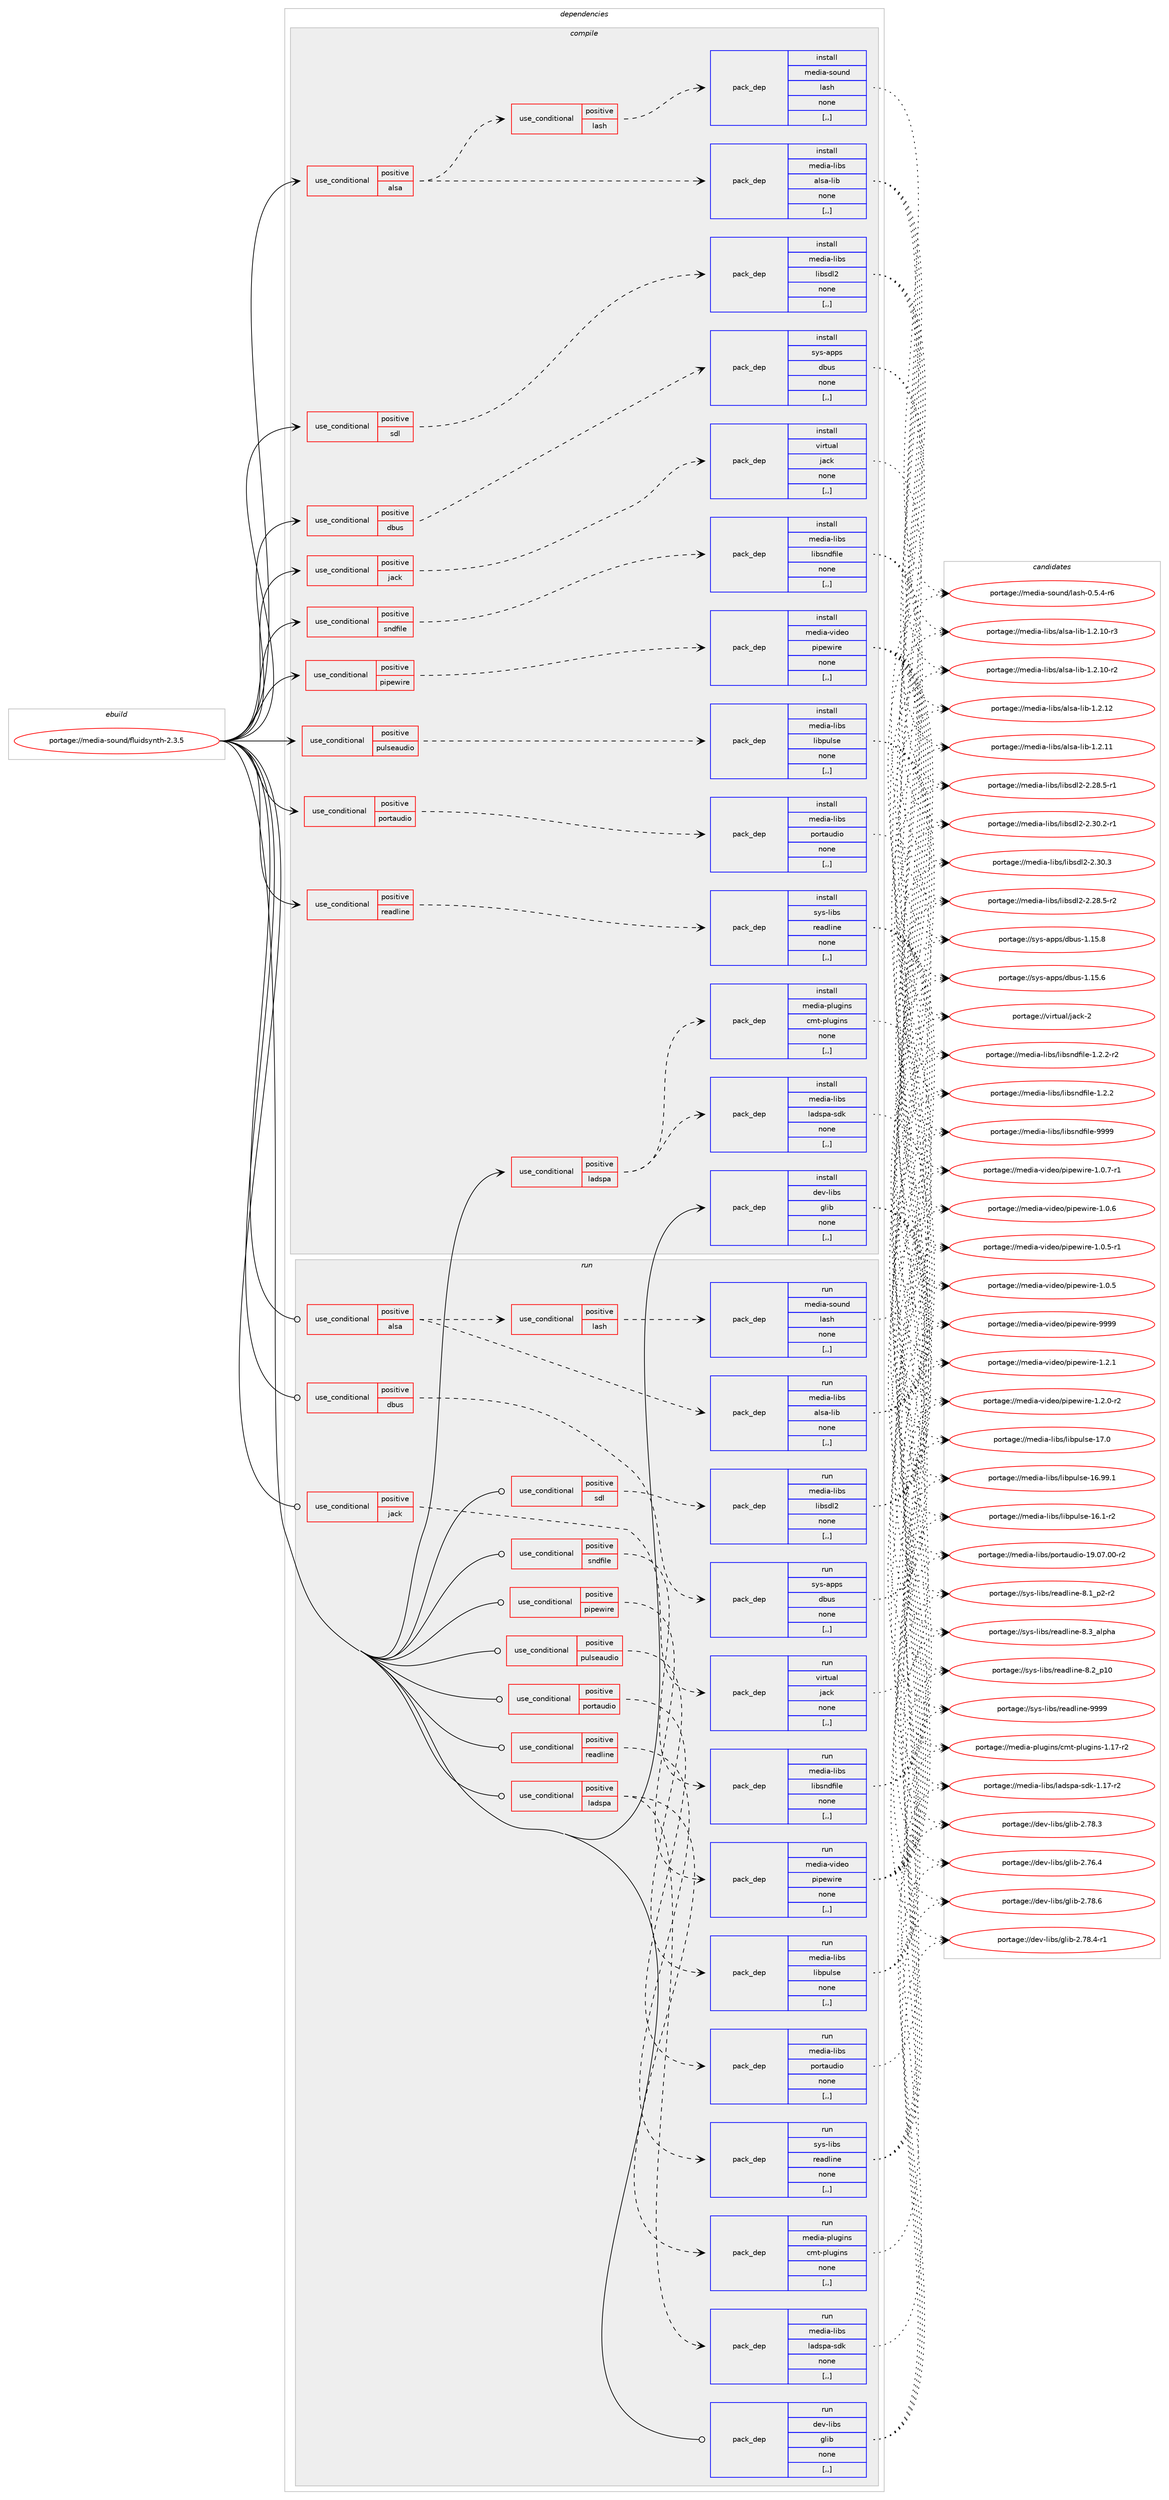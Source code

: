 digraph prolog {

# *************
# Graph options
# *************

newrank=true;
concentrate=true;
compound=true;
graph [rankdir=LR,fontname=Helvetica,fontsize=10,ranksep=1.5];#, ranksep=2.5, nodesep=0.2];
edge  [arrowhead=vee];
node  [fontname=Helvetica,fontsize=10];

# **********
# The ebuild
# **********

subgraph cluster_leftcol {
color=gray;
label=<<i>ebuild</i>>;
id [label="portage://media-sound/fluidsynth-2.3.5", color=red, width=4, href="../media-sound/fluidsynth-2.3.5.svg"];
}

# ****************
# The dependencies
# ****************

subgraph cluster_midcol {
color=gray;
label=<<i>dependencies</i>>;
subgraph cluster_compile {
fillcolor="#eeeeee";
style=filled;
label=<<i>compile</i>>;
subgraph cond79611 {
dependency314491 [label=<<TABLE BORDER="0" CELLBORDER="1" CELLSPACING="0" CELLPADDING="4"><TR><TD ROWSPAN="3" CELLPADDING="10">use_conditional</TD></TR><TR><TD>positive</TD></TR><TR><TD>alsa</TD></TR></TABLE>>, shape=none, color=red];
subgraph pack232441 {
dependency314492 [label=<<TABLE BORDER="0" CELLBORDER="1" CELLSPACING="0" CELLPADDING="4" WIDTH="220"><TR><TD ROWSPAN="6" CELLPADDING="30">pack_dep</TD></TR><TR><TD WIDTH="110">install</TD></TR><TR><TD>media-libs</TD></TR><TR><TD>alsa-lib</TD></TR><TR><TD>none</TD></TR><TR><TD>[,,]</TD></TR></TABLE>>, shape=none, color=blue];
}
dependency314491:e -> dependency314492:w [weight=20,style="dashed",arrowhead="vee"];
subgraph cond79612 {
dependency314493 [label=<<TABLE BORDER="0" CELLBORDER="1" CELLSPACING="0" CELLPADDING="4"><TR><TD ROWSPAN="3" CELLPADDING="10">use_conditional</TD></TR><TR><TD>positive</TD></TR><TR><TD>lash</TD></TR></TABLE>>, shape=none, color=red];
subgraph pack232442 {
dependency314494 [label=<<TABLE BORDER="0" CELLBORDER="1" CELLSPACING="0" CELLPADDING="4" WIDTH="220"><TR><TD ROWSPAN="6" CELLPADDING="30">pack_dep</TD></TR><TR><TD WIDTH="110">install</TD></TR><TR><TD>media-sound</TD></TR><TR><TD>lash</TD></TR><TR><TD>none</TD></TR><TR><TD>[,,]</TD></TR></TABLE>>, shape=none, color=blue];
}
dependency314493:e -> dependency314494:w [weight=20,style="dashed",arrowhead="vee"];
}
dependency314491:e -> dependency314493:w [weight=20,style="dashed",arrowhead="vee"];
}
id:e -> dependency314491:w [weight=20,style="solid",arrowhead="vee"];
subgraph cond79613 {
dependency314495 [label=<<TABLE BORDER="0" CELLBORDER="1" CELLSPACING="0" CELLPADDING="4"><TR><TD ROWSPAN="3" CELLPADDING="10">use_conditional</TD></TR><TR><TD>positive</TD></TR><TR><TD>dbus</TD></TR></TABLE>>, shape=none, color=red];
subgraph pack232443 {
dependency314496 [label=<<TABLE BORDER="0" CELLBORDER="1" CELLSPACING="0" CELLPADDING="4" WIDTH="220"><TR><TD ROWSPAN="6" CELLPADDING="30">pack_dep</TD></TR><TR><TD WIDTH="110">install</TD></TR><TR><TD>sys-apps</TD></TR><TR><TD>dbus</TD></TR><TR><TD>none</TD></TR><TR><TD>[,,]</TD></TR></TABLE>>, shape=none, color=blue];
}
dependency314495:e -> dependency314496:w [weight=20,style="dashed",arrowhead="vee"];
}
id:e -> dependency314495:w [weight=20,style="solid",arrowhead="vee"];
subgraph cond79614 {
dependency314497 [label=<<TABLE BORDER="0" CELLBORDER="1" CELLSPACING="0" CELLPADDING="4"><TR><TD ROWSPAN="3" CELLPADDING="10">use_conditional</TD></TR><TR><TD>positive</TD></TR><TR><TD>jack</TD></TR></TABLE>>, shape=none, color=red];
subgraph pack232444 {
dependency314498 [label=<<TABLE BORDER="0" CELLBORDER="1" CELLSPACING="0" CELLPADDING="4" WIDTH="220"><TR><TD ROWSPAN="6" CELLPADDING="30">pack_dep</TD></TR><TR><TD WIDTH="110">install</TD></TR><TR><TD>virtual</TD></TR><TR><TD>jack</TD></TR><TR><TD>none</TD></TR><TR><TD>[,,]</TD></TR></TABLE>>, shape=none, color=blue];
}
dependency314497:e -> dependency314498:w [weight=20,style="dashed",arrowhead="vee"];
}
id:e -> dependency314497:w [weight=20,style="solid",arrowhead="vee"];
subgraph cond79615 {
dependency314499 [label=<<TABLE BORDER="0" CELLBORDER="1" CELLSPACING="0" CELLPADDING="4"><TR><TD ROWSPAN="3" CELLPADDING="10">use_conditional</TD></TR><TR><TD>positive</TD></TR><TR><TD>ladspa</TD></TR></TABLE>>, shape=none, color=red];
subgraph pack232445 {
dependency314500 [label=<<TABLE BORDER="0" CELLBORDER="1" CELLSPACING="0" CELLPADDING="4" WIDTH="220"><TR><TD ROWSPAN="6" CELLPADDING="30">pack_dep</TD></TR><TR><TD WIDTH="110">install</TD></TR><TR><TD>media-libs</TD></TR><TR><TD>ladspa-sdk</TD></TR><TR><TD>none</TD></TR><TR><TD>[,,]</TD></TR></TABLE>>, shape=none, color=blue];
}
dependency314499:e -> dependency314500:w [weight=20,style="dashed",arrowhead="vee"];
subgraph pack232446 {
dependency314501 [label=<<TABLE BORDER="0" CELLBORDER="1" CELLSPACING="0" CELLPADDING="4" WIDTH="220"><TR><TD ROWSPAN="6" CELLPADDING="30">pack_dep</TD></TR><TR><TD WIDTH="110">install</TD></TR><TR><TD>media-plugins</TD></TR><TR><TD>cmt-plugins</TD></TR><TR><TD>none</TD></TR><TR><TD>[,,]</TD></TR></TABLE>>, shape=none, color=blue];
}
dependency314499:e -> dependency314501:w [weight=20,style="dashed",arrowhead="vee"];
}
id:e -> dependency314499:w [weight=20,style="solid",arrowhead="vee"];
subgraph cond79616 {
dependency314502 [label=<<TABLE BORDER="0" CELLBORDER="1" CELLSPACING="0" CELLPADDING="4"><TR><TD ROWSPAN="3" CELLPADDING="10">use_conditional</TD></TR><TR><TD>positive</TD></TR><TR><TD>pipewire</TD></TR></TABLE>>, shape=none, color=red];
subgraph pack232447 {
dependency314503 [label=<<TABLE BORDER="0" CELLBORDER="1" CELLSPACING="0" CELLPADDING="4" WIDTH="220"><TR><TD ROWSPAN="6" CELLPADDING="30">pack_dep</TD></TR><TR><TD WIDTH="110">install</TD></TR><TR><TD>media-video</TD></TR><TR><TD>pipewire</TD></TR><TR><TD>none</TD></TR><TR><TD>[,,]</TD></TR></TABLE>>, shape=none, color=blue];
}
dependency314502:e -> dependency314503:w [weight=20,style="dashed",arrowhead="vee"];
}
id:e -> dependency314502:w [weight=20,style="solid",arrowhead="vee"];
subgraph cond79617 {
dependency314504 [label=<<TABLE BORDER="0" CELLBORDER="1" CELLSPACING="0" CELLPADDING="4"><TR><TD ROWSPAN="3" CELLPADDING="10">use_conditional</TD></TR><TR><TD>positive</TD></TR><TR><TD>portaudio</TD></TR></TABLE>>, shape=none, color=red];
subgraph pack232448 {
dependency314505 [label=<<TABLE BORDER="0" CELLBORDER="1" CELLSPACING="0" CELLPADDING="4" WIDTH="220"><TR><TD ROWSPAN="6" CELLPADDING="30">pack_dep</TD></TR><TR><TD WIDTH="110">install</TD></TR><TR><TD>media-libs</TD></TR><TR><TD>portaudio</TD></TR><TR><TD>none</TD></TR><TR><TD>[,,]</TD></TR></TABLE>>, shape=none, color=blue];
}
dependency314504:e -> dependency314505:w [weight=20,style="dashed",arrowhead="vee"];
}
id:e -> dependency314504:w [weight=20,style="solid",arrowhead="vee"];
subgraph cond79618 {
dependency314506 [label=<<TABLE BORDER="0" CELLBORDER="1" CELLSPACING="0" CELLPADDING="4"><TR><TD ROWSPAN="3" CELLPADDING="10">use_conditional</TD></TR><TR><TD>positive</TD></TR><TR><TD>pulseaudio</TD></TR></TABLE>>, shape=none, color=red];
subgraph pack232449 {
dependency314507 [label=<<TABLE BORDER="0" CELLBORDER="1" CELLSPACING="0" CELLPADDING="4" WIDTH="220"><TR><TD ROWSPAN="6" CELLPADDING="30">pack_dep</TD></TR><TR><TD WIDTH="110">install</TD></TR><TR><TD>media-libs</TD></TR><TR><TD>libpulse</TD></TR><TR><TD>none</TD></TR><TR><TD>[,,]</TD></TR></TABLE>>, shape=none, color=blue];
}
dependency314506:e -> dependency314507:w [weight=20,style="dashed",arrowhead="vee"];
}
id:e -> dependency314506:w [weight=20,style="solid",arrowhead="vee"];
subgraph cond79619 {
dependency314508 [label=<<TABLE BORDER="0" CELLBORDER="1" CELLSPACING="0" CELLPADDING="4"><TR><TD ROWSPAN="3" CELLPADDING="10">use_conditional</TD></TR><TR><TD>positive</TD></TR><TR><TD>readline</TD></TR></TABLE>>, shape=none, color=red];
subgraph pack232450 {
dependency314509 [label=<<TABLE BORDER="0" CELLBORDER="1" CELLSPACING="0" CELLPADDING="4" WIDTH="220"><TR><TD ROWSPAN="6" CELLPADDING="30">pack_dep</TD></TR><TR><TD WIDTH="110">install</TD></TR><TR><TD>sys-libs</TD></TR><TR><TD>readline</TD></TR><TR><TD>none</TD></TR><TR><TD>[,,]</TD></TR></TABLE>>, shape=none, color=blue];
}
dependency314508:e -> dependency314509:w [weight=20,style="dashed",arrowhead="vee"];
}
id:e -> dependency314508:w [weight=20,style="solid",arrowhead="vee"];
subgraph cond79620 {
dependency314510 [label=<<TABLE BORDER="0" CELLBORDER="1" CELLSPACING="0" CELLPADDING="4"><TR><TD ROWSPAN="3" CELLPADDING="10">use_conditional</TD></TR><TR><TD>positive</TD></TR><TR><TD>sdl</TD></TR></TABLE>>, shape=none, color=red];
subgraph pack232451 {
dependency314511 [label=<<TABLE BORDER="0" CELLBORDER="1" CELLSPACING="0" CELLPADDING="4" WIDTH="220"><TR><TD ROWSPAN="6" CELLPADDING="30">pack_dep</TD></TR><TR><TD WIDTH="110">install</TD></TR><TR><TD>media-libs</TD></TR><TR><TD>libsdl2</TD></TR><TR><TD>none</TD></TR><TR><TD>[,,]</TD></TR></TABLE>>, shape=none, color=blue];
}
dependency314510:e -> dependency314511:w [weight=20,style="dashed",arrowhead="vee"];
}
id:e -> dependency314510:w [weight=20,style="solid",arrowhead="vee"];
subgraph cond79621 {
dependency314512 [label=<<TABLE BORDER="0" CELLBORDER="1" CELLSPACING="0" CELLPADDING="4"><TR><TD ROWSPAN="3" CELLPADDING="10">use_conditional</TD></TR><TR><TD>positive</TD></TR><TR><TD>sndfile</TD></TR></TABLE>>, shape=none, color=red];
subgraph pack232452 {
dependency314513 [label=<<TABLE BORDER="0" CELLBORDER="1" CELLSPACING="0" CELLPADDING="4" WIDTH="220"><TR><TD ROWSPAN="6" CELLPADDING="30">pack_dep</TD></TR><TR><TD WIDTH="110">install</TD></TR><TR><TD>media-libs</TD></TR><TR><TD>libsndfile</TD></TR><TR><TD>none</TD></TR><TR><TD>[,,]</TD></TR></TABLE>>, shape=none, color=blue];
}
dependency314512:e -> dependency314513:w [weight=20,style="dashed",arrowhead="vee"];
}
id:e -> dependency314512:w [weight=20,style="solid",arrowhead="vee"];
subgraph pack232453 {
dependency314514 [label=<<TABLE BORDER="0" CELLBORDER="1" CELLSPACING="0" CELLPADDING="4" WIDTH="220"><TR><TD ROWSPAN="6" CELLPADDING="30">pack_dep</TD></TR><TR><TD WIDTH="110">install</TD></TR><TR><TD>dev-libs</TD></TR><TR><TD>glib</TD></TR><TR><TD>none</TD></TR><TR><TD>[,,]</TD></TR></TABLE>>, shape=none, color=blue];
}
id:e -> dependency314514:w [weight=20,style="solid",arrowhead="vee"];
}
subgraph cluster_compileandrun {
fillcolor="#eeeeee";
style=filled;
label=<<i>compile and run</i>>;
}
subgraph cluster_run {
fillcolor="#eeeeee";
style=filled;
label=<<i>run</i>>;
subgraph cond79622 {
dependency314515 [label=<<TABLE BORDER="0" CELLBORDER="1" CELLSPACING="0" CELLPADDING="4"><TR><TD ROWSPAN="3" CELLPADDING="10">use_conditional</TD></TR><TR><TD>positive</TD></TR><TR><TD>alsa</TD></TR></TABLE>>, shape=none, color=red];
subgraph pack232454 {
dependency314516 [label=<<TABLE BORDER="0" CELLBORDER="1" CELLSPACING="0" CELLPADDING="4" WIDTH="220"><TR><TD ROWSPAN="6" CELLPADDING="30">pack_dep</TD></TR><TR><TD WIDTH="110">run</TD></TR><TR><TD>media-libs</TD></TR><TR><TD>alsa-lib</TD></TR><TR><TD>none</TD></TR><TR><TD>[,,]</TD></TR></TABLE>>, shape=none, color=blue];
}
dependency314515:e -> dependency314516:w [weight=20,style="dashed",arrowhead="vee"];
subgraph cond79623 {
dependency314517 [label=<<TABLE BORDER="0" CELLBORDER="1" CELLSPACING="0" CELLPADDING="4"><TR><TD ROWSPAN="3" CELLPADDING="10">use_conditional</TD></TR><TR><TD>positive</TD></TR><TR><TD>lash</TD></TR></TABLE>>, shape=none, color=red];
subgraph pack232455 {
dependency314518 [label=<<TABLE BORDER="0" CELLBORDER="1" CELLSPACING="0" CELLPADDING="4" WIDTH="220"><TR><TD ROWSPAN="6" CELLPADDING="30">pack_dep</TD></TR><TR><TD WIDTH="110">run</TD></TR><TR><TD>media-sound</TD></TR><TR><TD>lash</TD></TR><TR><TD>none</TD></TR><TR><TD>[,,]</TD></TR></TABLE>>, shape=none, color=blue];
}
dependency314517:e -> dependency314518:w [weight=20,style="dashed",arrowhead="vee"];
}
dependency314515:e -> dependency314517:w [weight=20,style="dashed",arrowhead="vee"];
}
id:e -> dependency314515:w [weight=20,style="solid",arrowhead="odot"];
subgraph cond79624 {
dependency314519 [label=<<TABLE BORDER="0" CELLBORDER="1" CELLSPACING="0" CELLPADDING="4"><TR><TD ROWSPAN="3" CELLPADDING="10">use_conditional</TD></TR><TR><TD>positive</TD></TR><TR><TD>dbus</TD></TR></TABLE>>, shape=none, color=red];
subgraph pack232456 {
dependency314520 [label=<<TABLE BORDER="0" CELLBORDER="1" CELLSPACING="0" CELLPADDING="4" WIDTH="220"><TR><TD ROWSPAN="6" CELLPADDING="30">pack_dep</TD></TR><TR><TD WIDTH="110">run</TD></TR><TR><TD>sys-apps</TD></TR><TR><TD>dbus</TD></TR><TR><TD>none</TD></TR><TR><TD>[,,]</TD></TR></TABLE>>, shape=none, color=blue];
}
dependency314519:e -> dependency314520:w [weight=20,style="dashed",arrowhead="vee"];
}
id:e -> dependency314519:w [weight=20,style="solid",arrowhead="odot"];
subgraph cond79625 {
dependency314521 [label=<<TABLE BORDER="0" CELLBORDER="1" CELLSPACING="0" CELLPADDING="4"><TR><TD ROWSPAN="3" CELLPADDING="10">use_conditional</TD></TR><TR><TD>positive</TD></TR><TR><TD>jack</TD></TR></TABLE>>, shape=none, color=red];
subgraph pack232457 {
dependency314522 [label=<<TABLE BORDER="0" CELLBORDER="1" CELLSPACING="0" CELLPADDING="4" WIDTH="220"><TR><TD ROWSPAN="6" CELLPADDING="30">pack_dep</TD></TR><TR><TD WIDTH="110">run</TD></TR><TR><TD>virtual</TD></TR><TR><TD>jack</TD></TR><TR><TD>none</TD></TR><TR><TD>[,,]</TD></TR></TABLE>>, shape=none, color=blue];
}
dependency314521:e -> dependency314522:w [weight=20,style="dashed",arrowhead="vee"];
}
id:e -> dependency314521:w [weight=20,style="solid",arrowhead="odot"];
subgraph cond79626 {
dependency314523 [label=<<TABLE BORDER="0" CELLBORDER="1" CELLSPACING="0" CELLPADDING="4"><TR><TD ROWSPAN="3" CELLPADDING="10">use_conditional</TD></TR><TR><TD>positive</TD></TR><TR><TD>ladspa</TD></TR></TABLE>>, shape=none, color=red];
subgraph pack232458 {
dependency314524 [label=<<TABLE BORDER="0" CELLBORDER="1" CELLSPACING="0" CELLPADDING="4" WIDTH="220"><TR><TD ROWSPAN="6" CELLPADDING="30">pack_dep</TD></TR><TR><TD WIDTH="110">run</TD></TR><TR><TD>media-libs</TD></TR><TR><TD>ladspa-sdk</TD></TR><TR><TD>none</TD></TR><TR><TD>[,,]</TD></TR></TABLE>>, shape=none, color=blue];
}
dependency314523:e -> dependency314524:w [weight=20,style="dashed",arrowhead="vee"];
subgraph pack232459 {
dependency314525 [label=<<TABLE BORDER="0" CELLBORDER="1" CELLSPACING="0" CELLPADDING="4" WIDTH="220"><TR><TD ROWSPAN="6" CELLPADDING="30">pack_dep</TD></TR><TR><TD WIDTH="110">run</TD></TR><TR><TD>media-plugins</TD></TR><TR><TD>cmt-plugins</TD></TR><TR><TD>none</TD></TR><TR><TD>[,,]</TD></TR></TABLE>>, shape=none, color=blue];
}
dependency314523:e -> dependency314525:w [weight=20,style="dashed",arrowhead="vee"];
}
id:e -> dependency314523:w [weight=20,style="solid",arrowhead="odot"];
subgraph cond79627 {
dependency314526 [label=<<TABLE BORDER="0" CELLBORDER="1" CELLSPACING="0" CELLPADDING="4"><TR><TD ROWSPAN="3" CELLPADDING="10">use_conditional</TD></TR><TR><TD>positive</TD></TR><TR><TD>pipewire</TD></TR></TABLE>>, shape=none, color=red];
subgraph pack232460 {
dependency314527 [label=<<TABLE BORDER="0" CELLBORDER="1" CELLSPACING="0" CELLPADDING="4" WIDTH="220"><TR><TD ROWSPAN="6" CELLPADDING="30">pack_dep</TD></TR><TR><TD WIDTH="110">run</TD></TR><TR><TD>media-video</TD></TR><TR><TD>pipewire</TD></TR><TR><TD>none</TD></TR><TR><TD>[,,]</TD></TR></TABLE>>, shape=none, color=blue];
}
dependency314526:e -> dependency314527:w [weight=20,style="dashed",arrowhead="vee"];
}
id:e -> dependency314526:w [weight=20,style="solid",arrowhead="odot"];
subgraph cond79628 {
dependency314528 [label=<<TABLE BORDER="0" CELLBORDER="1" CELLSPACING="0" CELLPADDING="4"><TR><TD ROWSPAN="3" CELLPADDING="10">use_conditional</TD></TR><TR><TD>positive</TD></TR><TR><TD>portaudio</TD></TR></TABLE>>, shape=none, color=red];
subgraph pack232461 {
dependency314529 [label=<<TABLE BORDER="0" CELLBORDER="1" CELLSPACING="0" CELLPADDING="4" WIDTH="220"><TR><TD ROWSPAN="6" CELLPADDING="30">pack_dep</TD></TR><TR><TD WIDTH="110">run</TD></TR><TR><TD>media-libs</TD></TR><TR><TD>portaudio</TD></TR><TR><TD>none</TD></TR><TR><TD>[,,]</TD></TR></TABLE>>, shape=none, color=blue];
}
dependency314528:e -> dependency314529:w [weight=20,style="dashed",arrowhead="vee"];
}
id:e -> dependency314528:w [weight=20,style="solid",arrowhead="odot"];
subgraph cond79629 {
dependency314530 [label=<<TABLE BORDER="0" CELLBORDER="1" CELLSPACING="0" CELLPADDING="4"><TR><TD ROWSPAN="3" CELLPADDING="10">use_conditional</TD></TR><TR><TD>positive</TD></TR><TR><TD>pulseaudio</TD></TR></TABLE>>, shape=none, color=red];
subgraph pack232462 {
dependency314531 [label=<<TABLE BORDER="0" CELLBORDER="1" CELLSPACING="0" CELLPADDING="4" WIDTH="220"><TR><TD ROWSPAN="6" CELLPADDING="30">pack_dep</TD></TR><TR><TD WIDTH="110">run</TD></TR><TR><TD>media-libs</TD></TR><TR><TD>libpulse</TD></TR><TR><TD>none</TD></TR><TR><TD>[,,]</TD></TR></TABLE>>, shape=none, color=blue];
}
dependency314530:e -> dependency314531:w [weight=20,style="dashed",arrowhead="vee"];
}
id:e -> dependency314530:w [weight=20,style="solid",arrowhead="odot"];
subgraph cond79630 {
dependency314532 [label=<<TABLE BORDER="0" CELLBORDER="1" CELLSPACING="0" CELLPADDING="4"><TR><TD ROWSPAN="3" CELLPADDING="10">use_conditional</TD></TR><TR><TD>positive</TD></TR><TR><TD>readline</TD></TR></TABLE>>, shape=none, color=red];
subgraph pack232463 {
dependency314533 [label=<<TABLE BORDER="0" CELLBORDER="1" CELLSPACING="0" CELLPADDING="4" WIDTH="220"><TR><TD ROWSPAN="6" CELLPADDING="30">pack_dep</TD></TR><TR><TD WIDTH="110">run</TD></TR><TR><TD>sys-libs</TD></TR><TR><TD>readline</TD></TR><TR><TD>none</TD></TR><TR><TD>[,,]</TD></TR></TABLE>>, shape=none, color=blue];
}
dependency314532:e -> dependency314533:w [weight=20,style="dashed",arrowhead="vee"];
}
id:e -> dependency314532:w [weight=20,style="solid",arrowhead="odot"];
subgraph cond79631 {
dependency314534 [label=<<TABLE BORDER="0" CELLBORDER="1" CELLSPACING="0" CELLPADDING="4"><TR><TD ROWSPAN="3" CELLPADDING="10">use_conditional</TD></TR><TR><TD>positive</TD></TR><TR><TD>sdl</TD></TR></TABLE>>, shape=none, color=red];
subgraph pack232464 {
dependency314535 [label=<<TABLE BORDER="0" CELLBORDER="1" CELLSPACING="0" CELLPADDING="4" WIDTH="220"><TR><TD ROWSPAN="6" CELLPADDING="30">pack_dep</TD></TR><TR><TD WIDTH="110">run</TD></TR><TR><TD>media-libs</TD></TR><TR><TD>libsdl2</TD></TR><TR><TD>none</TD></TR><TR><TD>[,,]</TD></TR></TABLE>>, shape=none, color=blue];
}
dependency314534:e -> dependency314535:w [weight=20,style="dashed",arrowhead="vee"];
}
id:e -> dependency314534:w [weight=20,style="solid",arrowhead="odot"];
subgraph cond79632 {
dependency314536 [label=<<TABLE BORDER="0" CELLBORDER="1" CELLSPACING="0" CELLPADDING="4"><TR><TD ROWSPAN="3" CELLPADDING="10">use_conditional</TD></TR><TR><TD>positive</TD></TR><TR><TD>sndfile</TD></TR></TABLE>>, shape=none, color=red];
subgraph pack232465 {
dependency314537 [label=<<TABLE BORDER="0" CELLBORDER="1" CELLSPACING="0" CELLPADDING="4" WIDTH="220"><TR><TD ROWSPAN="6" CELLPADDING="30">pack_dep</TD></TR><TR><TD WIDTH="110">run</TD></TR><TR><TD>media-libs</TD></TR><TR><TD>libsndfile</TD></TR><TR><TD>none</TD></TR><TR><TD>[,,]</TD></TR></TABLE>>, shape=none, color=blue];
}
dependency314536:e -> dependency314537:w [weight=20,style="dashed",arrowhead="vee"];
}
id:e -> dependency314536:w [weight=20,style="solid",arrowhead="odot"];
subgraph pack232466 {
dependency314538 [label=<<TABLE BORDER="0" CELLBORDER="1" CELLSPACING="0" CELLPADDING="4" WIDTH="220"><TR><TD ROWSPAN="6" CELLPADDING="30">pack_dep</TD></TR><TR><TD WIDTH="110">run</TD></TR><TR><TD>dev-libs</TD></TR><TR><TD>glib</TD></TR><TR><TD>none</TD></TR><TR><TD>[,,]</TD></TR></TABLE>>, shape=none, color=blue];
}
id:e -> dependency314538:w [weight=20,style="solid",arrowhead="odot"];
}
}

# **************
# The candidates
# **************

subgraph cluster_choices {
rank=same;
color=gray;
label=<<i>candidates</i>>;

subgraph choice232441 {
color=black;
nodesep=1;
choice109101100105974510810598115479710811597451081059845494650464950 [label="portage://media-libs/alsa-lib-1.2.12", color=red, width=4,href="../media-libs/alsa-lib-1.2.12.svg"];
choice109101100105974510810598115479710811597451081059845494650464949 [label="portage://media-libs/alsa-lib-1.2.11", color=red, width=4,href="../media-libs/alsa-lib-1.2.11.svg"];
choice1091011001059745108105981154797108115974510810598454946504649484511451 [label="portage://media-libs/alsa-lib-1.2.10-r3", color=red, width=4,href="../media-libs/alsa-lib-1.2.10-r3.svg"];
choice1091011001059745108105981154797108115974510810598454946504649484511450 [label="portage://media-libs/alsa-lib-1.2.10-r2", color=red, width=4,href="../media-libs/alsa-lib-1.2.10-r2.svg"];
dependency314492:e -> choice109101100105974510810598115479710811597451081059845494650464950:w [style=dotted,weight="100"];
dependency314492:e -> choice109101100105974510810598115479710811597451081059845494650464949:w [style=dotted,weight="100"];
dependency314492:e -> choice1091011001059745108105981154797108115974510810598454946504649484511451:w [style=dotted,weight="100"];
dependency314492:e -> choice1091011001059745108105981154797108115974510810598454946504649484511450:w [style=dotted,weight="100"];
}
subgraph choice232442 {
color=black;
nodesep=1;
choice109101100105974511511111711010047108971151044548465346524511454 [label="portage://media-sound/lash-0.5.4-r6", color=red, width=4,href="../media-sound/lash-0.5.4-r6.svg"];
dependency314494:e -> choice109101100105974511511111711010047108971151044548465346524511454:w [style=dotted,weight="100"];
}
subgraph choice232443 {
color=black;
nodesep=1;
choice1151211154597112112115471009811711545494649534656 [label="portage://sys-apps/dbus-1.15.8", color=red, width=4,href="../sys-apps/dbus-1.15.8.svg"];
choice1151211154597112112115471009811711545494649534654 [label="portage://sys-apps/dbus-1.15.6", color=red, width=4,href="../sys-apps/dbus-1.15.6.svg"];
dependency314496:e -> choice1151211154597112112115471009811711545494649534656:w [style=dotted,weight="100"];
dependency314496:e -> choice1151211154597112112115471009811711545494649534654:w [style=dotted,weight="100"];
}
subgraph choice232444 {
color=black;
nodesep=1;
choice118105114116117971084710697991074550 [label="portage://virtual/jack-2", color=red, width=4,href="../virtual/jack-2.svg"];
dependency314498:e -> choice118105114116117971084710697991074550:w [style=dotted,weight="100"];
}
subgraph choice232445 {
color=black;
nodesep=1;
choice1091011001059745108105981154710897100115112974511510010745494649554511450 [label="portage://media-libs/ladspa-sdk-1.17-r2", color=red, width=4,href="../media-libs/ladspa-sdk-1.17-r2.svg"];
dependency314500:e -> choice1091011001059745108105981154710897100115112974511510010745494649554511450:w [style=dotted,weight="100"];
}
subgraph choice232446 {
color=black;
nodesep=1;
choice109101100105974511210811710310511011547991091164511210811710310511011545494649554511450 [label="portage://media-plugins/cmt-plugins-1.17-r2", color=red, width=4,href="../media-plugins/cmt-plugins-1.17-r2.svg"];
dependency314501:e -> choice109101100105974511210811710310511011547991091164511210811710310511011545494649554511450:w [style=dotted,weight="100"];
}
subgraph choice232447 {
color=black;
nodesep=1;
choice1091011001059745118105100101111471121051121011191051141014557575757 [label="portage://media-video/pipewire-9999", color=red, width=4,href="../media-video/pipewire-9999.svg"];
choice109101100105974511810510010111147112105112101119105114101454946504649 [label="portage://media-video/pipewire-1.2.1", color=red, width=4,href="../media-video/pipewire-1.2.1.svg"];
choice1091011001059745118105100101111471121051121011191051141014549465046484511450 [label="portage://media-video/pipewire-1.2.0-r2", color=red, width=4,href="../media-video/pipewire-1.2.0-r2.svg"];
choice1091011001059745118105100101111471121051121011191051141014549464846554511449 [label="portage://media-video/pipewire-1.0.7-r1", color=red, width=4,href="../media-video/pipewire-1.0.7-r1.svg"];
choice109101100105974511810510010111147112105112101119105114101454946484654 [label="portage://media-video/pipewire-1.0.6", color=red, width=4,href="../media-video/pipewire-1.0.6.svg"];
choice1091011001059745118105100101111471121051121011191051141014549464846534511449 [label="portage://media-video/pipewire-1.0.5-r1", color=red, width=4,href="../media-video/pipewire-1.0.5-r1.svg"];
choice109101100105974511810510010111147112105112101119105114101454946484653 [label="portage://media-video/pipewire-1.0.5", color=red, width=4,href="../media-video/pipewire-1.0.5.svg"];
dependency314503:e -> choice1091011001059745118105100101111471121051121011191051141014557575757:w [style=dotted,weight="100"];
dependency314503:e -> choice109101100105974511810510010111147112105112101119105114101454946504649:w [style=dotted,weight="100"];
dependency314503:e -> choice1091011001059745118105100101111471121051121011191051141014549465046484511450:w [style=dotted,weight="100"];
dependency314503:e -> choice1091011001059745118105100101111471121051121011191051141014549464846554511449:w [style=dotted,weight="100"];
dependency314503:e -> choice109101100105974511810510010111147112105112101119105114101454946484654:w [style=dotted,weight="100"];
dependency314503:e -> choice1091011001059745118105100101111471121051121011191051141014549464846534511449:w [style=dotted,weight="100"];
dependency314503:e -> choice109101100105974511810510010111147112105112101119105114101454946484653:w [style=dotted,weight="100"];
}
subgraph choice232448 {
color=black;
nodesep=1;
choice10910110010597451081059811547112111114116971171001051114549574648554648484511450 [label="portage://media-libs/portaudio-19.07.00-r2", color=red, width=4,href="../media-libs/portaudio-19.07.00-r2.svg"];
dependency314505:e -> choice10910110010597451081059811547112111114116971171001051114549574648554648484511450:w [style=dotted,weight="100"];
}
subgraph choice232449 {
color=black;
nodesep=1;
choice10910110010597451081059811547108105981121171081151014549554648 [label="portage://media-libs/libpulse-17.0", color=red, width=4,href="../media-libs/libpulse-17.0.svg"];
choice10910110010597451081059811547108105981121171081151014549544657574649 [label="portage://media-libs/libpulse-16.99.1", color=red, width=4,href="../media-libs/libpulse-16.99.1.svg"];
choice109101100105974510810598115471081059811211710811510145495446494511450 [label="portage://media-libs/libpulse-16.1-r2", color=red, width=4,href="../media-libs/libpulse-16.1-r2.svg"];
dependency314507:e -> choice10910110010597451081059811547108105981121171081151014549554648:w [style=dotted,weight="100"];
dependency314507:e -> choice10910110010597451081059811547108105981121171081151014549544657574649:w [style=dotted,weight="100"];
dependency314507:e -> choice109101100105974510810598115471081059811211710811510145495446494511450:w [style=dotted,weight="100"];
}
subgraph choice232450 {
color=black;
nodesep=1;
choice115121115451081059811547114101971001081051101014557575757 [label="portage://sys-libs/readline-9999", color=red, width=4,href="../sys-libs/readline-9999.svg"];
choice1151211154510810598115471141019710010810511010145564651959710811210497 [label="portage://sys-libs/readline-8.3_alpha", color=red, width=4,href="../sys-libs/readline-8.3_alpha.svg"];
choice1151211154510810598115471141019710010810511010145564650951124948 [label="portage://sys-libs/readline-8.2_p10", color=red, width=4,href="../sys-libs/readline-8.2_p10.svg"];
choice115121115451081059811547114101971001081051101014556464995112504511450 [label="portage://sys-libs/readline-8.1_p2-r2", color=red, width=4,href="../sys-libs/readline-8.1_p2-r2.svg"];
dependency314509:e -> choice115121115451081059811547114101971001081051101014557575757:w [style=dotted,weight="100"];
dependency314509:e -> choice1151211154510810598115471141019710010810511010145564651959710811210497:w [style=dotted,weight="100"];
dependency314509:e -> choice1151211154510810598115471141019710010810511010145564650951124948:w [style=dotted,weight="100"];
dependency314509:e -> choice115121115451081059811547114101971001081051101014556464995112504511450:w [style=dotted,weight="100"];
}
subgraph choice232451 {
color=black;
nodesep=1;
choice10910110010597451081059811547108105981151001085045504651484651 [label="portage://media-libs/libsdl2-2.30.3", color=red, width=4,href="../media-libs/libsdl2-2.30.3.svg"];
choice109101100105974510810598115471081059811510010850455046514846504511449 [label="portage://media-libs/libsdl2-2.30.2-r1", color=red, width=4,href="../media-libs/libsdl2-2.30.2-r1.svg"];
choice109101100105974510810598115471081059811510010850455046505646534511450 [label="portage://media-libs/libsdl2-2.28.5-r2", color=red, width=4,href="../media-libs/libsdl2-2.28.5-r2.svg"];
choice109101100105974510810598115471081059811510010850455046505646534511449 [label="portage://media-libs/libsdl2-2.28.5-r1", color=red, width=4,href="../media-libs/libsdl2-2.28.5-r1.svg"];
dependency314511:e -> choice10910110010597451081059811547108105981151001085045504651484651:w [style=dotted,weight="100"];
dependency314511:e -> choice109101100105974510810598115471081059811510010850455046514846504511449:w [style=dotted,weight="100"];
dependency314511:e -> choice109101100105974510810598115471081059811510010850455046505646534511450:w [style=dotted,weight="100"];
dependency314511:e -> choice109101100105974510810598115471081059811510010850455046505646534511449:w [style=dotted,weight="100"];
}
subgraph choice232452 {
color=black;
nodesep=1;
choice10910110010597451081059811547108105981151101001021051081014557575757 [label="portage://media-libs/libsndfile-9999", color=red, width=4,href="../media-libs/libsndfile-9999.svg"];
choice10910110010597451081059811547108105981151101001021051081014549465046504511450 [label="portage://media-libs/libsndfile-1.2.2-r2", color=red, width=4,href="../media-libs/libsndfile-1.2.2-r2.svg"];
choice1091011001059745108105981154710810598115110100102105108101454946504650 [label="portage://media-libs/libsndfile-1.2.2", color=red, width=4,href="../media-libs/libsndfile-1.2.2.svg"];
dependency314513:e -> choice10910110010597451081059811547108105981151101001021051081014557575757:w [style=dotted,weight="100"];
dependency314513:e -> choice10910110010597451081059811547108105981151101001021051081014549465046504511450:w [style=dotted,weight="100"];
dependency314513:e -> choice1091011001059745108105981154710810598115110100102105108101454946504650:w [style=dotted,weight="100"];
}
subgraph choice232453 {
color=black;
nodesep=1;
choice1001011184510810598115471031081059845504655564654 [label="portage://dev-libs/glib-2.78.6", color=red, width=4,href="../dev-libs/glib-2.78.6.svg"];
choice10010111845108105981154710310810598455046555646524511449 [label="portage://dev-libs/glib-2.78.4-r1", color=red, width=4,href="../dev-libs/glib-2.78.4-r1.svg"];
choice1001011184510810598115471031081059845504655564651 [label="portage://dev-libs/glib-2.78.3", color=red, width=4,href="../dev-libs/glib-2.78.3.svg"];
choice1001011184510810598115471031081059845504655544652 [label="portage://dev-libs/glib-2.76.4", color=red, width=4,href="../dev-libs/glib-2.76.4.svg"];
dependency314514:e -> choice1001011184510810598115471031081059845504655564654:w [style=dotted,weight="100"];
dependency314514:e -> choice10010111845108105981154710310810598455046555646524511449:w [style=dotted,weight="100"];
dependency314514:e -> choice1001011184510810598115471031081059845504655564651:w [style=dotted,weight="100"];
dependency314514:e -> choice1001011184510810598115471031081059845504655544652:w [style=dotted,weight="100"];
}
subgraph choice232454 {
color=black;
nodesep=1;
choice109101100105974510810598115479710811597451081059845494650464950 [label="portage://media-libs/alsa-lib-1.2.12", color=red, width=4,href="../media-libs/alsa-lib-1.2.12.svg"];
choice109101100105974510810598115479710811597451081059845494650464949 [label="portage://media-libs/alsa-lib-1.2.11", color=red, width=4,href="../media-libs/alsa-lib-1.2.11.svg"];
choice1091011001059745108105981154797108115974510810598454946504649484511451 [label="portage://media-libs/alsa-lib-1.2.10-r3", color=red, width=4,href="../media-libs/alsa-lib-1.2.10-r3.svg"];
choice1091011001059745108105981154797108115974510810598454946504649484511450 [label="portage://media-libs/alsa-lib-1.2.10-r2", color=red, width=4,href="../media-libs/alsa-lib-1.2.10-r2.svg"];
dependency314516:e -> choice109101100105974510810598115479710811597451081059845494650464950:w [style=dotted,weight="100"];
dependency314516:e -> choice109101100105974510810598115479710811597451081059845494650464949:w [style=dotted,weight="100"];
dependency314516:e -> choice1091011001059745108105981154797108115974510810598454946504649484511451:w [style=dotted,weight="100"];
dependency314516:e -> choice1091011001059745108105981154797108115974510810598454946504649484511450:w [style=dotted,weight="100"];
}
subgraph choice232455 {
color=black;
nodesep=1;
choice109101100105974511511111711010047108971151044548465346524511454 [label="portage://media-sound/lash-0.5.4-r6", color=red, width=4,href="../media-sound/lash-0.5.4-r6.svg"];
dependency314518:e -> choice109101100105974511511111711010047108971151044548465346524511454:w [style=dotted,weight="100"];
}
subgraph choice232456 {
color=black;
nodesep=1;
choice1151211154597112112115471009811711545494649534656 [label="portage://sys-apps/dbus-1.15.8", color=red, width=4,href="../sys-apps/dbus-1.15.8.svg"];
choice1151211154597112112115471009811711545494649534654 [label="portage://sys-apps/dbus-1.15.6", color=red, width=4,href="../sys-apps/dbus-1.15.6.svg"];
dependency314520:e -> choice1151211154597112112115471009811711545494649534656:w [style=dotted,weight="100"];
dependency314520:e -> choice1151211154597112112115471009811711545494649534654:w [style=dotted,weight="100"];
}
subgraph choice232457 {
color=black;
nodesep=1;
choice118105114116117971084710697991074550 [label="portage://virtual/jack-2", color=red, width=4,href="../virtual/jack-2.svg"];
dependency314522:e -> choice118105114116117971084710697991074550:w [style=dotted,weight="100"];
}
subgraph choice232458 {
color=black;
nodesep=1;
choice1091011001059745108105981154710897100115112974511510010745494649554511450 [label="portage://media-libs/ladspa-sdk-1.17-r2", color=red, width=4,href="../media-libs/ladspa-sdk-1.17-r2.svg"];
dependency314524:e -> choice1091011001059745108105981154710897100115112974511510010745494649554511450:w [style=dotted,weight="100"];
}
subgraph choice232459 {
color=black;
nodesep=1;
choice109101100105974511210811710310511011547991091164511210811710310511011545494649554511450 [label="portage://media-plugins/cmt-plugins-1.17-r2", color=red, width=4,href="../media-plugins/cmt-plugins-1.17-r2.svg"];
dependency314525:e -> choice109101100105974511210811710310511011547991091164511210811710310511011545494649554511450:w [style=dotted,weight="100"];
}
subgraph choice232460 {
color=black;
nodesep=1;
choice1091011001059745118105100101111471121051121011191051141014557575757 [label="portage://media-video/pipewire-9999", color=red, width=4,href="../media-video/pipewire-9999.svg"];
choice109101100105974511810510010111147112105112101119105114101454946504649 [label="portage://media-video/pipewire-1.2.1", color=red, width=4,href="../media-video/pipewire-1.2.1.svg"];
choice1091011001059745118105100101111471121051121011191051141014549465046484511450 [label="portage://media-video/pipewire-1.2.0-r2", color=red, width=4,href="../media-video/pipewire-1.2.0-r2.svg"];
choice1091011001059745118105100101111471121051121011191051141014549464846554511449 [label="portage://media-video/pipewire-1.0.7-r1", color=red, width=4,href="../media-video/pipewire-1.0.7-r1.svg"];
choice109101100105974511810510010111147112105112101119105114101454946484654 [label="portage://media-video/pipewire-1.0.6", color=red, width=4,href="../media-video/pipewire-1.0.6.svg"];
choice1091011001059745118105100101111471121051121011191051141014549464846534511449 [label="portage://media-video/pipewire-1.0.5-r1", color=red, width=4,href="../media-video/pipewire-1.0.5-r1.svg"];
choice109101100105974511810510010111147112105112101119105114101454946484653 [label="portage://media-video/pipewire-1.0.5", color=red, width=4,href="../media-video/pipewire-1.0.5.svg"];
dependency314527:e -> choice1091011001059745118105100101111471121051121011191051141014557575757:w [style=dotted,weight="100"];
dependency314527:e -> choice109101100105974511810510010111147112105112101119105114101454946504649:w [style=dotted,weight="100"];
dependency314527:e -> choice1091011001059745118105100101111471121051121011191051141014549465046484511450:w [style=dotted,weight="100"];
dependency314527:e -> choice1091011001059745118105100101111471121051121011191051141014549464846554511449:w [style=dotted,weight="100"];
dependency314527:e -> choice109101100105974511810510010111147112105112101119105114101454946484654:w [style=dotted,weight="100"];
dependency314527:e -> choice1091011001059745118105100101111471121051121011191051141014549464846534511449:w [style=dotted,weight="100"];
dependency314527:e -> choice109101100105974511810510010111147112105112101119105114101454946484653:w [style=dotted,weight="100"];
}
subgraph choice232461 {
color=black;
nodesep=1;
choice10910110010597451081059811547112111114116971171001051114549574648554648484511450 [label="portage://media-libs/portaudio-19.07.00-r2", color=red, width=4,href="../media-libs/portaudio-19.07.00-r2.svg"];
dependency314529:e -> choice10910110010597451081059811547112111114116971171001051114549574648554648484511450:w [style=dotted,weight="100"];
}
subgraph choice232462 {
color=black;
nodesep=1;
choice10910110010597451081059811547108105981121171081151014549554648 [label="portage://media-libs/libpulse-17.0", color=red, width=4,href="../media-libs/libpulse-17.0.svg"];
choice10910110010597451081059811547108105981121171081151014549544657574649 [label="portage://media-libs/libpulse-16.99.1", color=red, width=4,href="../media-libs/libpulse-16.99.1.svg"];
choice109101100105974510810598115471081059811211710811510145495446494511450 [label="portage://media-libs/libpulse-16.1-r2", color=red, width=4,href="../media-libs/libpulse-16.1-r2.svg"];
dependency314531:e -> choice10910110010597451081059811547108105981121171081151014549554648:w [style=dotted,weight="100"];
dependency314531:e -> choice10910110010597451081059811547108105981121171081151014549544657574649:w [style=dotted,weight="100"];
dependency314531:e -> choice109101100105974510810598115471081059811211710811510145495446494511450:w [style=dotted,weight="100"];
}
subgraph choice232463 {
color=black;
nodesep=1;
choice115121115451081059811547114101971001081051101014557575757 [label="portage://sys-libs/readline-9999", color=red, width=4,href="../sys-libs/readline-9999.svg"];
choice1151211154510810598115471141019710010810511010145564651959710811210497 [label="portage://sys-libs/readline-8.3_alpha", color=red, width=4,href="../sys-libs/readline-8.3_alpha.svg"];
choice1151211154510810598115471141019710010810511010145564650951124948 [label="portage://sys-libs/readline-8.2_p10", color=red, width=4,href="../sys-libs/readline-8.2_p10.svg"];
choice115121115451081059811547114101971001081051101014556464995112504511450 [label="portage://sys-libs/readline-8.1_p2-r2", color=red, width=4,href="../sys-libs/readline-8.1_p2-r2.svg"];
dependency314533:e -> choice115121115451081059811547114101971001081051101014557575757:w [style=dotted,weight="100"];
dependency314533:e -> choice1151211154510810598115471141019710010810511010145564651959710811210497:w [style=dotted,weight="100"];
dependency314533:e -> choice1151211154510810598115471141019710010810511010145564650951124948:w [style=dotted,weight="100"];
dependency314533:e -> choice115121115451081059811547114101971001081051101014556464995112504511450:w [style=dotted,weight="100"];
}
subgraph choice232464 {
color=black;
nodesep=1;
choice10910110010597451081059811547108105981151001085045504651484651 [label="portage://media-libs/libsdl2-2.30.3", color=red, width=4,href="../media-libs/libsdl2-2.30.3.svg"];
choice109101100105974510810598115471081059811510010850455046514846504511449 [label="portage://media-libs/libsdl2-2.30.2-r1", color=red, width=4,href="../media-libs/libsdl2-2.30.2-r1.svg"];
choice109101100105974510810598115471081059811510010850455046505646534511450 [label="portage://media-libs/libsdl2-2.28.5-r2", color=red, width=4,href="../media-libs/libsdl2-2.28.5-r2.svg"];
choice109101100105974510810598115471081059811510010850455046505646534511449 [label="portage://media-libs/libsdl2-2.28.5-r1", color=red, width=4,href="../media-libs/libsdl2-2.28.5-r1.svg"];
dependency314535:e -> choice10910110010597451081059811547108105981151001085045504651484651:w [style=dotted,weight="100"];
dependency314535:e -> choice109101100105974510810598115471081059811510010850455046514846504511449:w [style=dotted,weight="100"];
dependency314535:e -> choice109101100105974510810598115471081059811510010850455046505646534511450:w [style=dotted,weight="100"];
dependency314535:e -> choice109101100105974510810598115471081059811510010850455046505646534511449:w [style=dotted,weight="100"];
}
subgraph choice232465 {
color=black;
nodesep=1;
choice10910110010597451081059811547108105981151101001021051081014557575757 [label="portage://media-libs/libsndfile-9999", color=red, width=4,href="../media-libs/libsndfile-9999.svg"];
choice10910110010597451081059811547108105981151101001021051081014549465046504511450 [label="portage://media-libs/libsndfile-1.2.2-r2", color=red, width=4,href="../media-libs/libsndfile-1.2.2-r2.svg"];
choice1091011001059745108105981154710810598115110100102105108101454946504650 [label="portage://media-libs/libsndfile-1.2.2", color=red, width=4,href="../media-libs/libsndfile-1.2.2.svg"];
dependency314537:e -> choice10910110010597451081059811547108105981151101001021051081014557575757:w [style=dotted,weight="100"];
dependency314537:e -> choice10910110010597451081059811547108105981151101001021051081014549465046504511450:w [style=dotted,weight="100"];
dependency314537:e -> choice1091011001059745108105981154710810598115110100102105108101454946504650:w [style=dotted,weight="100"];
}
subgraph choice232466 {
color=black;
nodesep=1;
choice1001011184510810598115471031081059845504655564654 [label="portage://dev-libs/glib-2.78.6", color=red, width=4,href="../dev-libs/glib-2.78.6.svg"];
choice10010111845108105981154710310810598455046555646524511449 [label="portage://dev-libs/glib-2.78.4-r1", color=red, width=4,href="../dev-libs/glib-2.78.4-r1.svg"];
choice1001011184510810598115471031081059845504655564651 [label="portage://dev-libs/glib-2.78.3", color=red, width=4,href="../dev-libs/glib-2.78.3.svg"];
choice1001011184510810598115471031081059845504655544652 [label="portage://dev-libs/glib-2.76.4", color=red, width=4,href="../dev-libs/glib-2.76.4.svg"];
dependency314538:e -> choice1001011184510810598115471031081059845504655564654:w [style=dotted,weight="100"];
dependency314538:e -> choice10010111845108105981154710310810598455046555646524511449:w [style=dotted,weight="100"];
dependency314538:e -> choice1001011184510810598115471031081059845504655564651:w [style=dotted,weight="100"];
dependency314538:e -> choice1001011184510810598115471031081059845504655544652:w [style=dotted,weight="100"];
}
}

}
